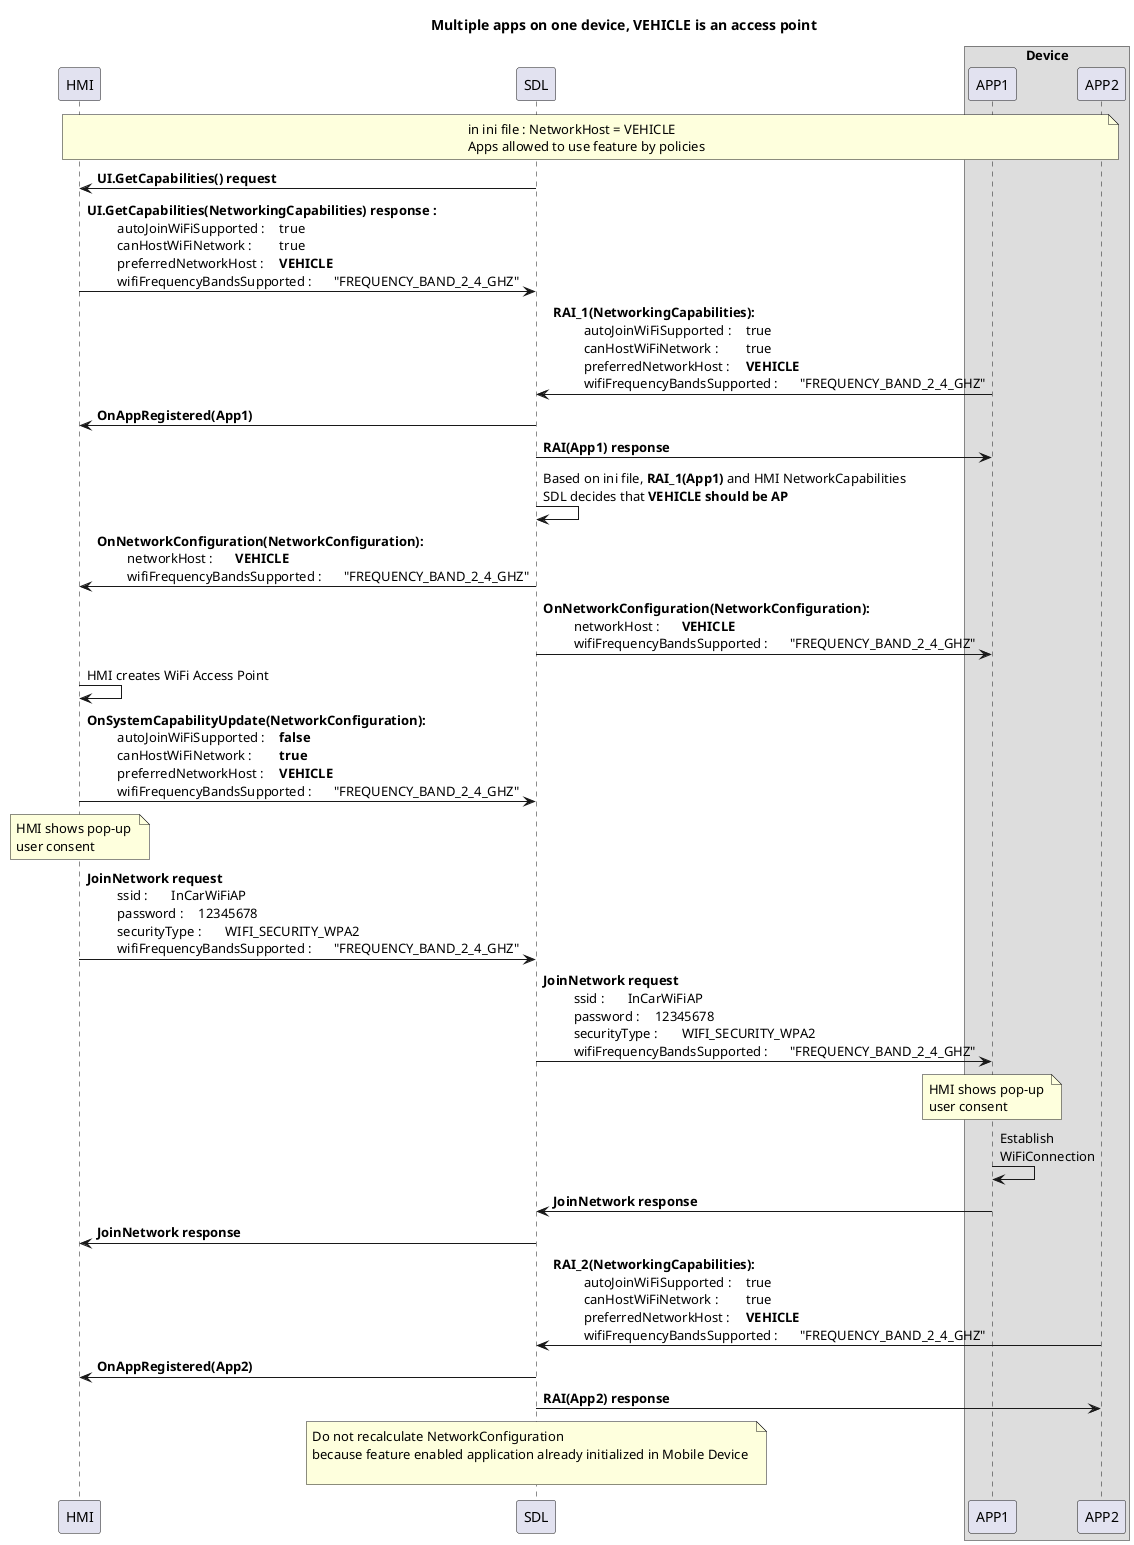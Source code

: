 @startuml
!pragma teoz true


title Multiple apps on one device, VEHICLE is an access point
participant HMI
participant SDL
box "Device"
participant APP1
participant APP2
end box

note over HMI, APP2: in ini file : NetworkHost = VEHICLE \n\
Apps allowed to use feature by policies

SDL -> HMI : <b>UI.GetCapabilities() request
HMI -> SDL : <b>UI.GetCapabilities(NetworkingCapabilities) response : \n\
\t autoJoinWiFiSupported : \t true \n\
\t canHostWiFiNetwork : \t true \n\
\t preferredNetworkHost : \t **VEHICLE** \n\
\t wifiFrequencyBandsSupported : \t "FREQUENCY_BAND_2_4_GHZ" 


APP1 -> SDL : <b>RAI_1(NetworkingCapabilities): \n\
\t autoJoinWiFiSupported : \t true \n\
\t canHostWiFiNetwork : \t true \n\
\t preferredNetworkHost : \t **VEHICLE** \n\
\t wifiFrequencyBandsSupported : \t "FREQUENCY_BAND_2_4_GHZ" 

SDL -> HMI : <b>OnAppRegistered(App1) 
SDL -> APP1 : <b>RAI(App1) response 

SDL -> SDL : Based on ini file, **RAI_1(App1)** and HMI NetworkCapabilities\n\
SDL decides that **VEHICLE should be AP** 

SDL -> HMI:  <b>OnNetworkConfiguration(NetworkConfiguration): \n\
\t networkHost : \t **VEHICLE** \n\
\t wifiFrequencyBandsSupported : \t "FREQUENCY_BAND_2_4_GHZ" 

SDL -> APP1:  <b>OnNetworkConfiguration(NetworkConfiguration): \n\
\t networkHost : \t **VEHICLE** \n\
\t wifiFrequencyBandsSupported : \t "FREQUENCY_BAND_2_4_GHZ"


HMI -> HMI : HMI creates WiFi Access Point

HMI -> SDL:  <b>OnSystemCapabilityUpdate(NetworkConfiguration): \n\
\t autoJoinWiFiSupported : \t **false** \n\
\t canHostWiFiNetwork : \t **true**  \n\
\t preferredNetworkHost : \t **VEHICLE** \n\
\t wifiFrequencyBandsSupported : \t "FREQUENCY_BAND_2_4_GHZ" 

note over HMI: HMI shows pop-up \n\
user consent 

HMI -> SDL: <b>JoinNetwork request \n\
\t ssid : \t InCarWiFiAP \n\
\t password : \t 12345678 \n\
\t securityType : \t WIFI_SECURITY_WPA2 \n\
\t wifiFrequencyBandsSupported : \t "FREQUENCY_BAND_2_4_GHZ" 

SDL -> APP1: <b>JoinNetwork request \n\
\t ssid : \t InCarWiFiAP \n\
\t password : \t 12345678 \n\
\t securityType : \t WIFI_SECURITY_WPA2 \n\
\t wifiFrequencyBandsSupported : \t "FREQUENCY_BAND_2_4_GHZ" 

note over APP1: HMI shows pop-up \n\
user consent 

APP1 -> APP1 : Establish  \n\
WiFiConnection

APP1 -> SDL : <b>JoinNetwork response
SDL -> HMI : <b>JoinNetwork response

APP2 -> SDL : <b>RAI_2(NetworkingCapabilities): \n\
\t autoJoinWiFiSupported : \t true \n\
\t canHostWiFiNetwork : \t true \n\
\t preferredNetworkHost : \t **VEHICLE** \n\
\t wifiFrequencyBandsSupported : \t "FREQUENCY_BAND_2_4_GHZ" 


SDL -> HMI : <b>OnAppRegistered(App2) 
SDL -> APP2 : <b>RAI(App2) response 

note over SDL : Do not recalculate NetworkConfiguration \n\
because feature enabled application already initialized in Mobile Device \n\

@enduml
